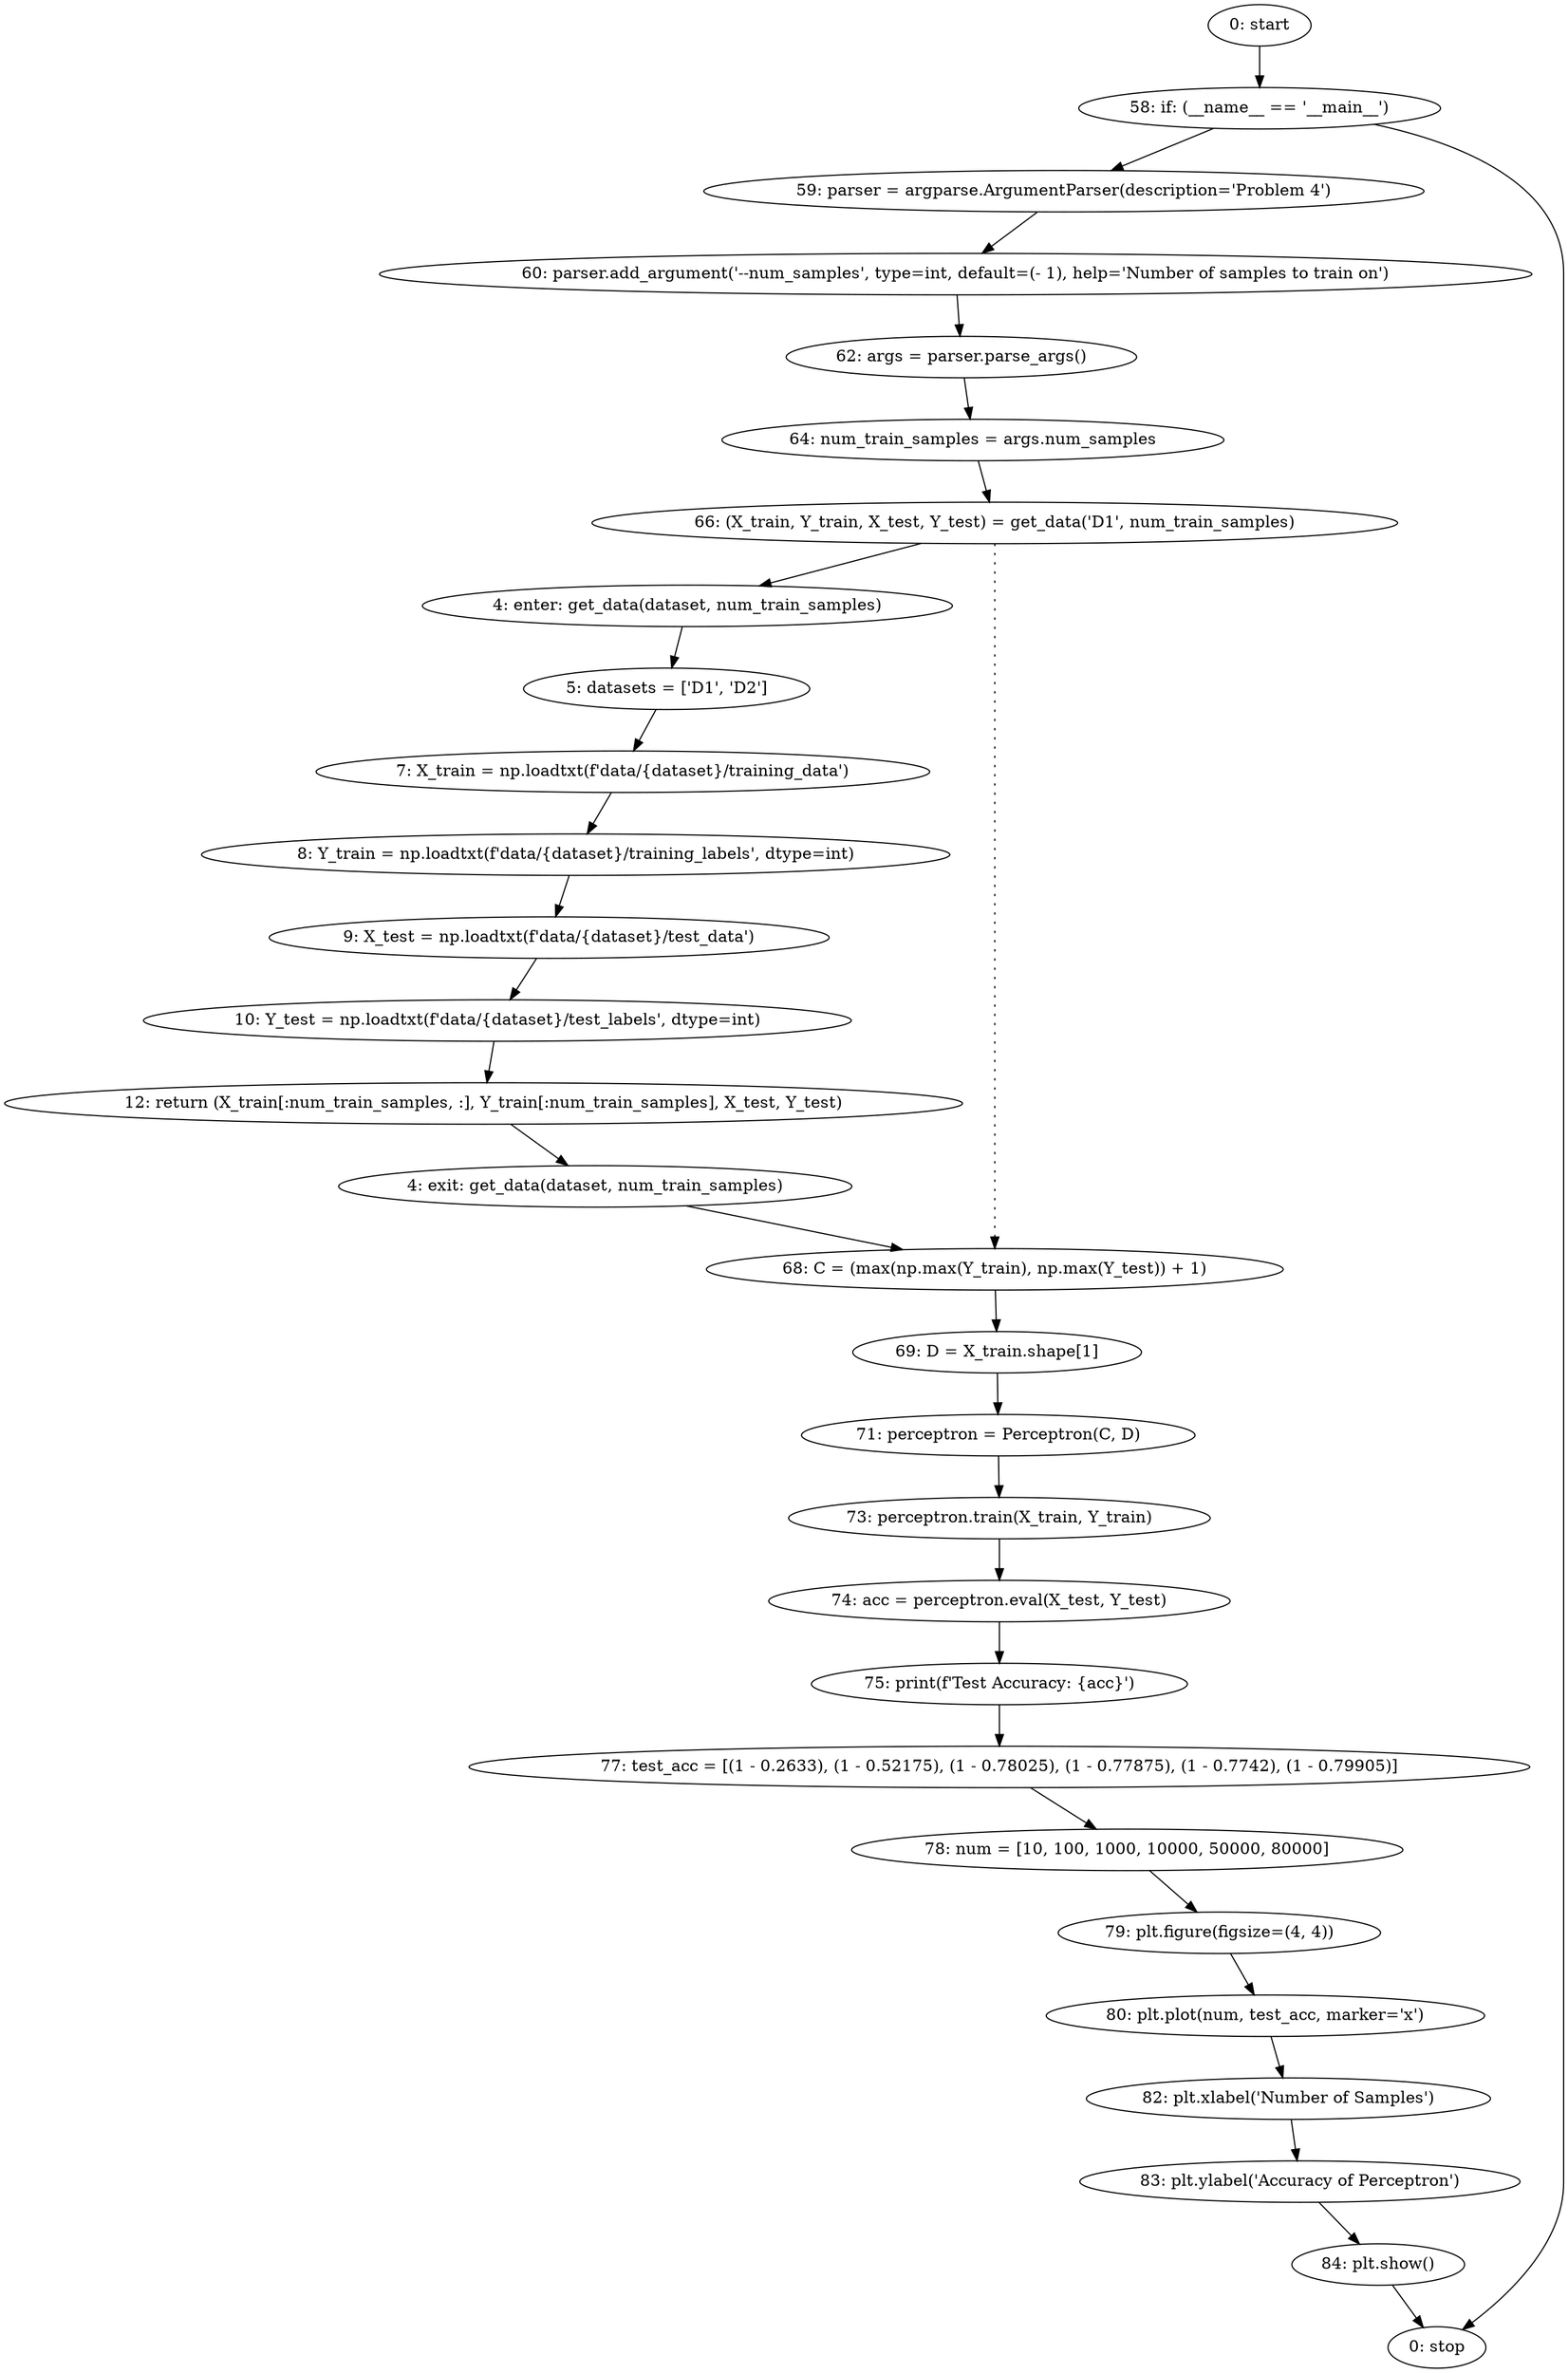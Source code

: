 strict digraph "" {
	node [label="\N"];
	0	 [label="0: start"];
	9	 [label="58: if: (__name__ == '__main__')"];
	0 -> 9;
	10	 [label="59: parser = argparse.ArgumentParser(description='Problem 4')"];
	9 -> 10;
	28	 [label="0: stop"];
	9 -> 28;
	1	 [label="4: enter: get_data(dataset, num_train_samples)"];
	3	 [label="5: datasets = ['D1', 'D2']"];
	1 -> 3;
	4	 [label="7: X_train = np.loadtxt(f'data/{dataset}/training_data')"];
	3 -> 4;
	14	 [label="66: (X_train, Y_train, X_test, Y_test) = get_data('D1', num_train_samples)"];
	14 -> 1;
	15	 [label="68: C = (max(np.max(Y_train), np.max(Y_test)) + 1)"];
	14 -> 15	 [style=dotted,
		weight=100];
	16	 [label="69: D = X_train.shape[1]"];
	15 -> 16;
	2	 [label="4: exit: get_data(dataset, num_train_samples)"];
	2 -> 15;
	8	 [label="12: return (X_train[:num_train_samples, :], Y_train[:num_train_samples], X_test, Y_test)"];
	8 -> 2;
	5	 [label="8: Y_train = np.loadtxt(f'data/{dataset}/training_labels', dtype=int)"];
	4 -> 5;
	6	 [label="9: X_test = np.loadtxt(f'data/{dataset}/test_data')"];
	5 -> 6;
	7	 [label="10: Y_test = np.loadtxt(f'data/{dataset}/test_labels', dtype=int)"];
	6 -> 7;
	7 -> 8;
	11	 [label="60: parser.add_argument('--num_samples', type=int, default=(- 1), help='Number of samples to train on')"];
	10 -> 11;
	12	 [label="62: args = parser.parse_args()"];
	11 -> 12;
	13	 [label="64: num_train_samples = args.num_samples"];
	12 -> 13;
	13 -> 14;
	17	 [label="71: perceptron = Perceptron(C, D)"];
	16 -> 17;
	18	 [label="73: perceptron.train(X_train, Y_train)"];
	17 -> 18;
	19	 [label="74: acc = perceptron.eval(X_test, Y_test)"];
	18 -> 19;
	20	 [label="75: print(f'Test Accuracy: {acc}')"];
	19 -> 20;
	21	 [label="77: test_acc = [(1 - 0.2633), (1 - 0.52175), (1 - 0.78025), (1 - 0.77875), (1 - 0.7742), (1 - 0.79905)]"];
	20 -> 21;
	22	 [label="78: num = [10, 100, 1000, 10000, 50000, 80000]"];
	21 -> 22;
	23	 [label="79: plt.figure(figsize=(4, 4))"];
	22 -> 23;
	24	 [label="80: plt.plot(num, test_acc, marker='x')"];
	23 -> 24;
	25	 [label="82: plt.xlabel('Number of Samples')"];
	24 -> 25;
	26	 [label="83: plt.ylabel('Accuracy of Perceptron')"];
	25 -> 26;
	27	 [label="84: plt.show()"];
	26 -> 27;
	27 -> 28;
}

